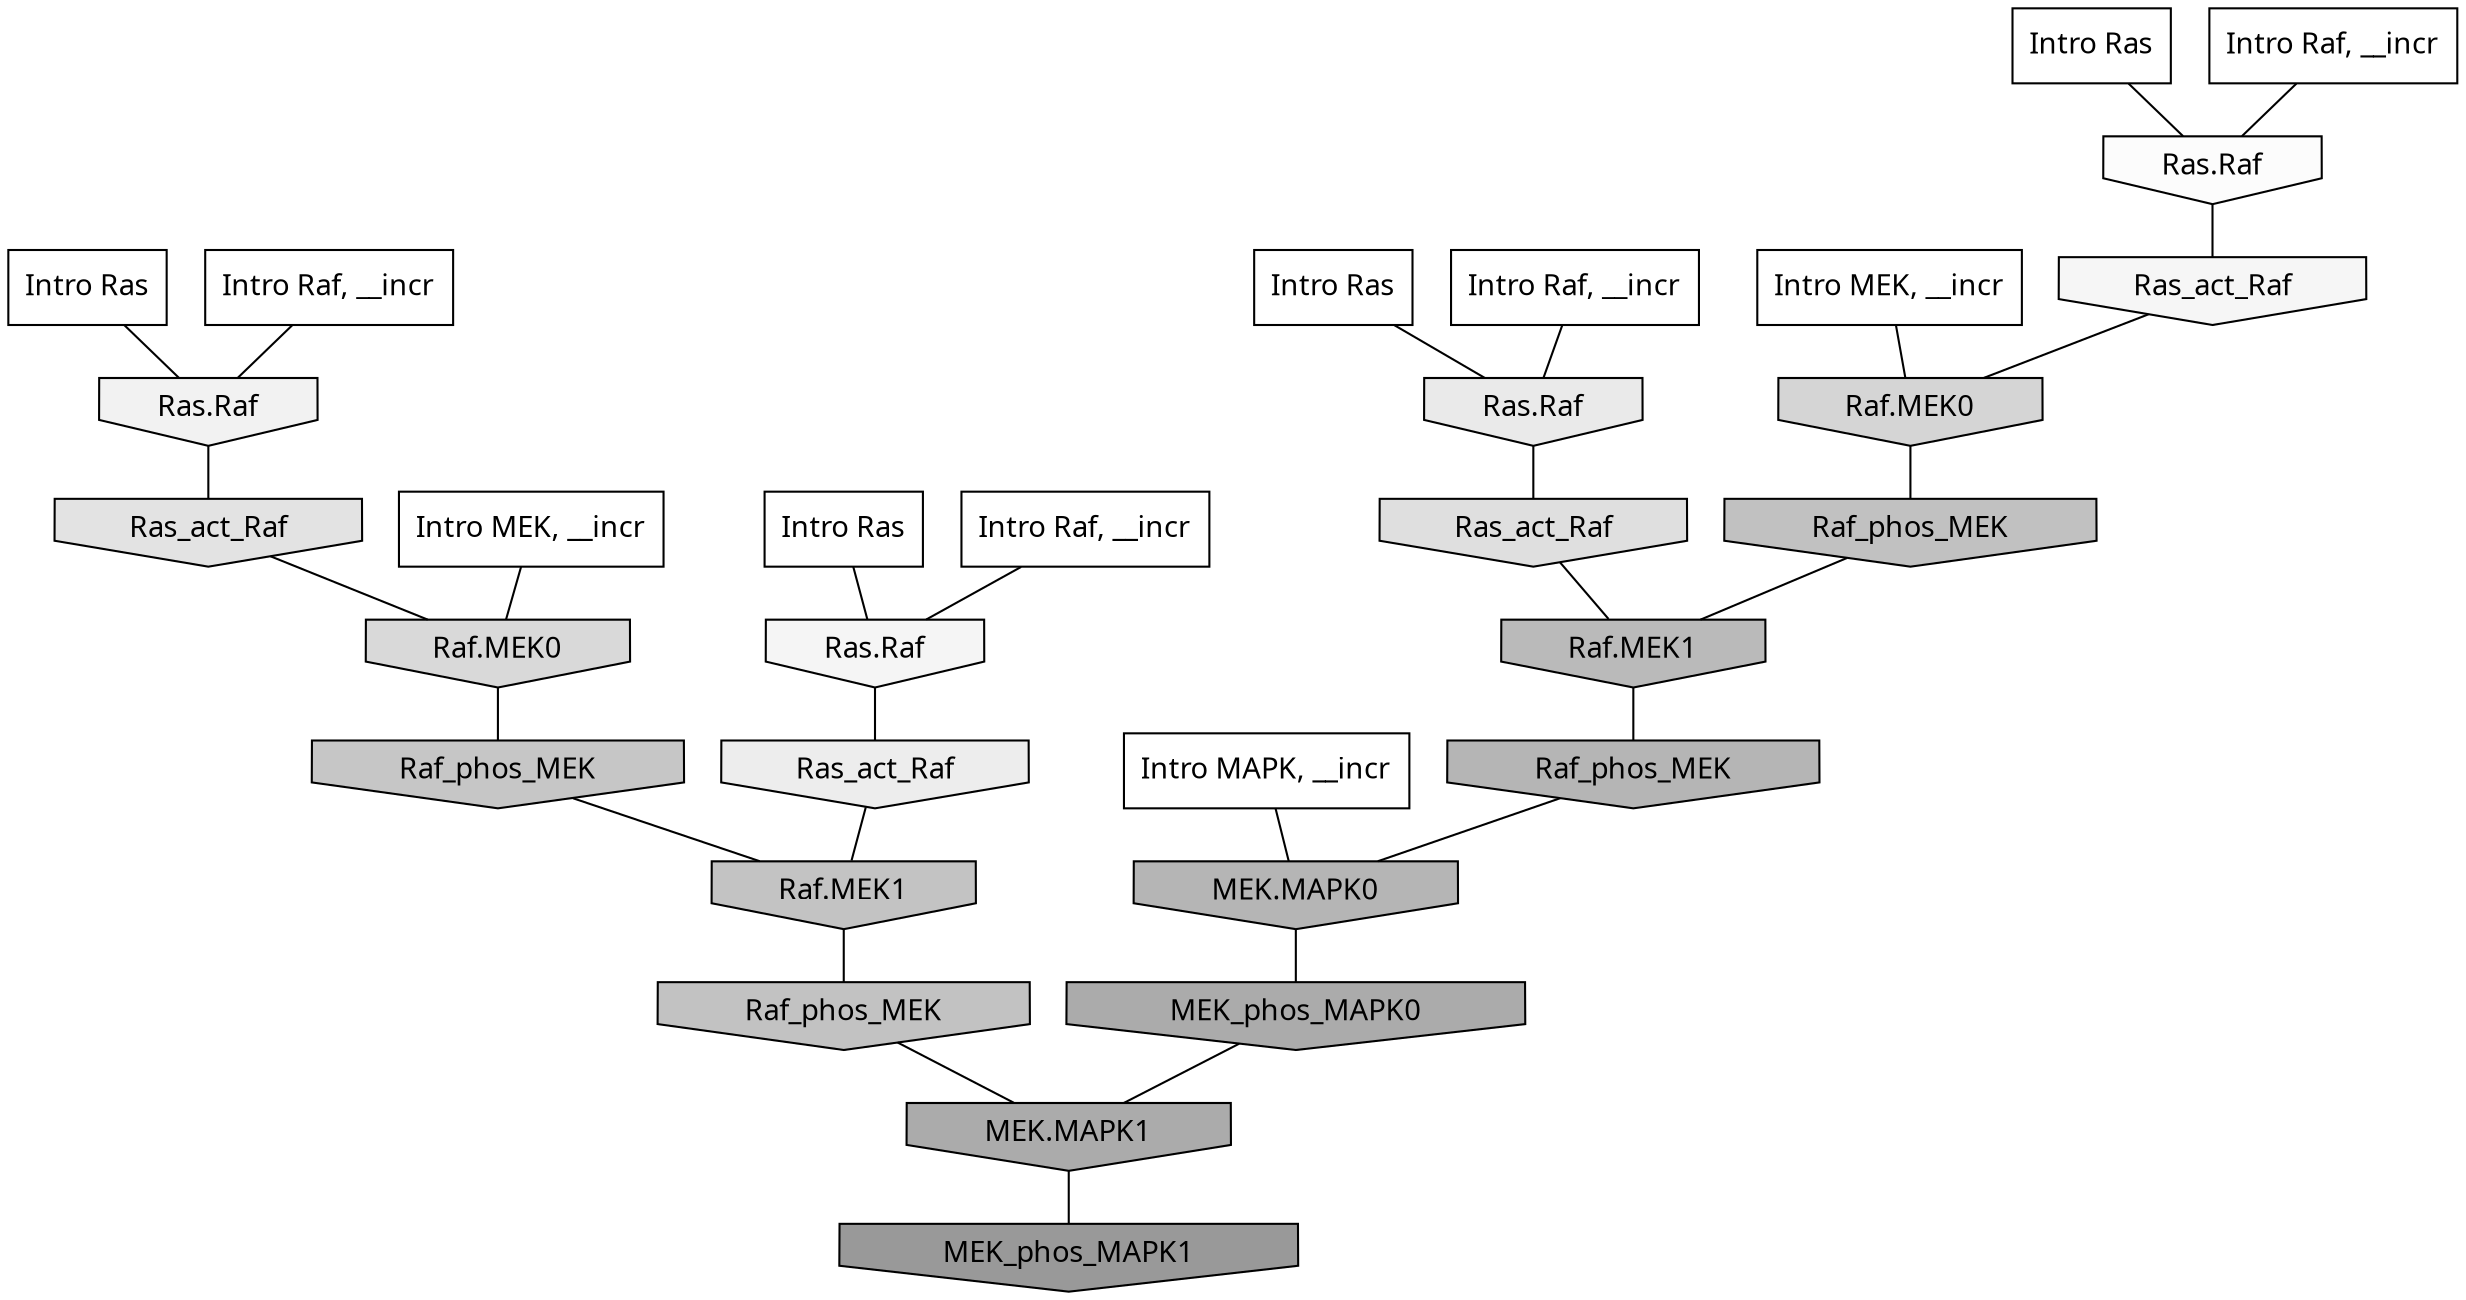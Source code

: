 digraph G{
  rankdir="TB";
  ranksep=0.30;
  node [fontname="CMU Serif"];
  edge [fontname="CMU Serif"];
  
  26 [label="Intro Ras", shape=rectangle, style=filled, fillcolor="0.000 0.000 1.000"]
  
  69 [label="Intro Ras", shape=rectangle, style=filled, fillcolor="0.000 0.000 1.000"]
  
  76 [label="Intro Ras", shape=rectangle, style=filled, fillcolor="0.000 0.000 1.000"]
  
  78 [label="Intro Ras", shape=rectangle, style=filled, fillcolor="0.000 0.000 1.000"]
  
  108 [label="Intro Raf, __incr", shape=rectangle, style=filled, fillcolor="0.000 0.000 1.000"]
  
  671 [label="Intro Raf, __incr", shape=rectangle, style=filled, fillcolor="0.000 0.000 1.000"]
  
  917 [label="Intro Raf, __incr", shape=rectangle, style=filled, fillcolor="0.000 0.000 1.000"]
  
  1092 [label="Intro Raf, __incr", shape=rectangle, style=filled, fillcolor="0.000 0.000 1.000"]
  
  1396 [label="Intro MEK, __incr", shape=rectangle, style=filled, fillcolor="0.000 0.000 1.000"]
  
  1459 [label="Intro MEK, __incr", shape=rectangle, style=filled, fillcolor="0.000 0.000 1.000"]
  
  2132 [label="Intro MAPK, __incr", shape=rectangle, style=filled, fillcolor="0.000 0.000 1.000"]
  
  3411 [label="Ras.Raf", shape=invhouse, style=filled, fillcolor="0.000 0.000 0.988"]
  
  3605 [label="Ras_act_Raf", shape=invhouse, style=filled, fillcolor="0.000 0.000 0.963"]
  
  3644 [label="Ras.Raf", shape=invhouse, style=filled, fillcolor="0.000 0.000 0.960"]
  
  3838 [label="Ras.Raf", shape=invhouse, style=filled, fillcolor="0.000 0.000 0.946"]
  
  4148 [label="Ras_act_Raf", shape=invhouse, style=filled, fillcolor="0.000 0.000 0.929"]
  
  4337 [label="Ras.Raf", shape=invhouse, style=filled, fillcolor="0.000 0.000 0.916"]
  
  4908 [label="Ras_act_Raf", shape=invhouse, style=filled, fillcolor="0.000 0.000 0.887"]
  
  5135 [label="Ras_act_Raf", shape=invhouse, style=filled, fillcolor="0.000 0.000 0.874"]
  
  5679 [label="Raf.MEK0", shape=invhouse, style=filled, fillcolor="0.000 0.000 0.849"]
  
  5984 [label="Raf.MEK0", shape=invhouse, style=filled, fillcolor="0.000 0.000 0.835"]
  
  7900 [label="Raf_phos_MEK", shape=invhouse, style=filled, fillcolor="0.000 0.000 0.775"]
  
  8292 [label="Raf.MEK1", shape=invhouse, style=filled, fillcolor="0.000 0.000 0.765"]
  
  8509 [label="Raf_phos_MEK", shape=invhouse, style=filled, fillcolor="0.000 0.000 0.760"]
  
  8694 [label="Raf_phos_MEK", shape=invhouse, style=filled, fillcolor="0.000 0.000 0.755"]
  
  10052 [label="Raf.MEK1", shape=invhouse, style=filled, fillcolor="0.000 0.000 0.727"]
  
  11162 [label="Raf_phos_MEK", shape=invhouse, style=filled, fillcolor="0.000 0.000 0.708"]
  
  11165 [label="MEK.MAPK0", shape=invhouse, style=filled, fillcolor="0.000 0.000 0.708"]
  
  13799 [label="MEK_phos_MAPK0", shape=invhouse, style=filled, fillcolor="0.000 0.000 0.670"]
  
  14035 [label="MEK.MAPK1", shape=invhouse, style=filled, fillcolor="0.000 0.000 0.668"]
  
  17727 [label="MEK_phos_MAPK1", shape=invhouse, style=filled, fillcolor="0.000 0.000 0.600"]
  
  
  14035 -> 17727 [dir=none, color="0.000 0.000 0.000"] 
  13799 -> 14035 [dir=none, color="0.000 0.000 0.000"] 
  11165 -> 13799 [dir=none, color="0.000 0.000 0.000"] 
  11162 -> 11165 [dir=none, color="0.000 0.000 0.000"] 
  10052 -> 11162 [dir=none, color="0.000 0.000 0.000"] 
  8694 -> 10052 [dir=none, color="0.000 0.000 0.000"] 
  8509 -> 14035 [dir=none, color="0.000 0.000 0.000"] 
  8292 -> 8509 [dir=none, color="0.000 0.000 0.000"] 
  7900 -> 8292 [dir=none, color="0.000 0.000 0.000"] 
  5984 -> 8694 [dir=none, color="0.000 0.000 0.000"] 
  5679 -> 7900 [dir=none, color="0.000 0.000 0.000"] 
  5135 -> 10052 [dir=none, color="0.000 0.000 0.000"] 
  4908 -> 5679 [dir=none, color="0.000 0.000 0.000"] 
  4337 -> 5135 [dir=none, color="0.000 0.000 0.000"] 
  4148 -> 8292 [dir=none, color="0.000 0.000 0.000"] 
  3838 -> 4908 [dir=none, color="0.000 0.000 0.000"] 
  3644 -> 4148 [dir=none, color="0.000 0.000 0.000"] 
  3605 -> 5984 [dir=none, color="0.000 0.000 0.000"] 
  3411 -> 3605 [dir=none, color="0.000 0.000 0.000"] 
  2132 -> 11165 [dir=none, color="0.000 0.000 0.000"] 
  1459 -> 5679 [dir=none, color="0.000 0.000 0.000"] 
  1396 -> 5984 [dir=none, color="0.000 0.000 0.000"] 
  1092 -> 3644 [dir=none, color="0.000 0.000 0.000"] 
  917 -> 4337 [dir=none, color="0.000 0.000 0.000"] 
  671 -> 3411 [dir=none, color="0.000 0.000 0.000"] 
  108 -> 3838 [dir=none, color="0.000 0.000 0.000"] 
  78 -> 3411 [dir=none, color="0.000 0.000 0.000"] 
  76 -> 4337 [dir=none, color="0.000 0.000 0.000"] 
  69 -> 3644 [dir=none, color="0.000 0.000 0.000"] 
  26 -> 3838 [dir=none, color="0.000 0.000 0.000"] 
  
  }
